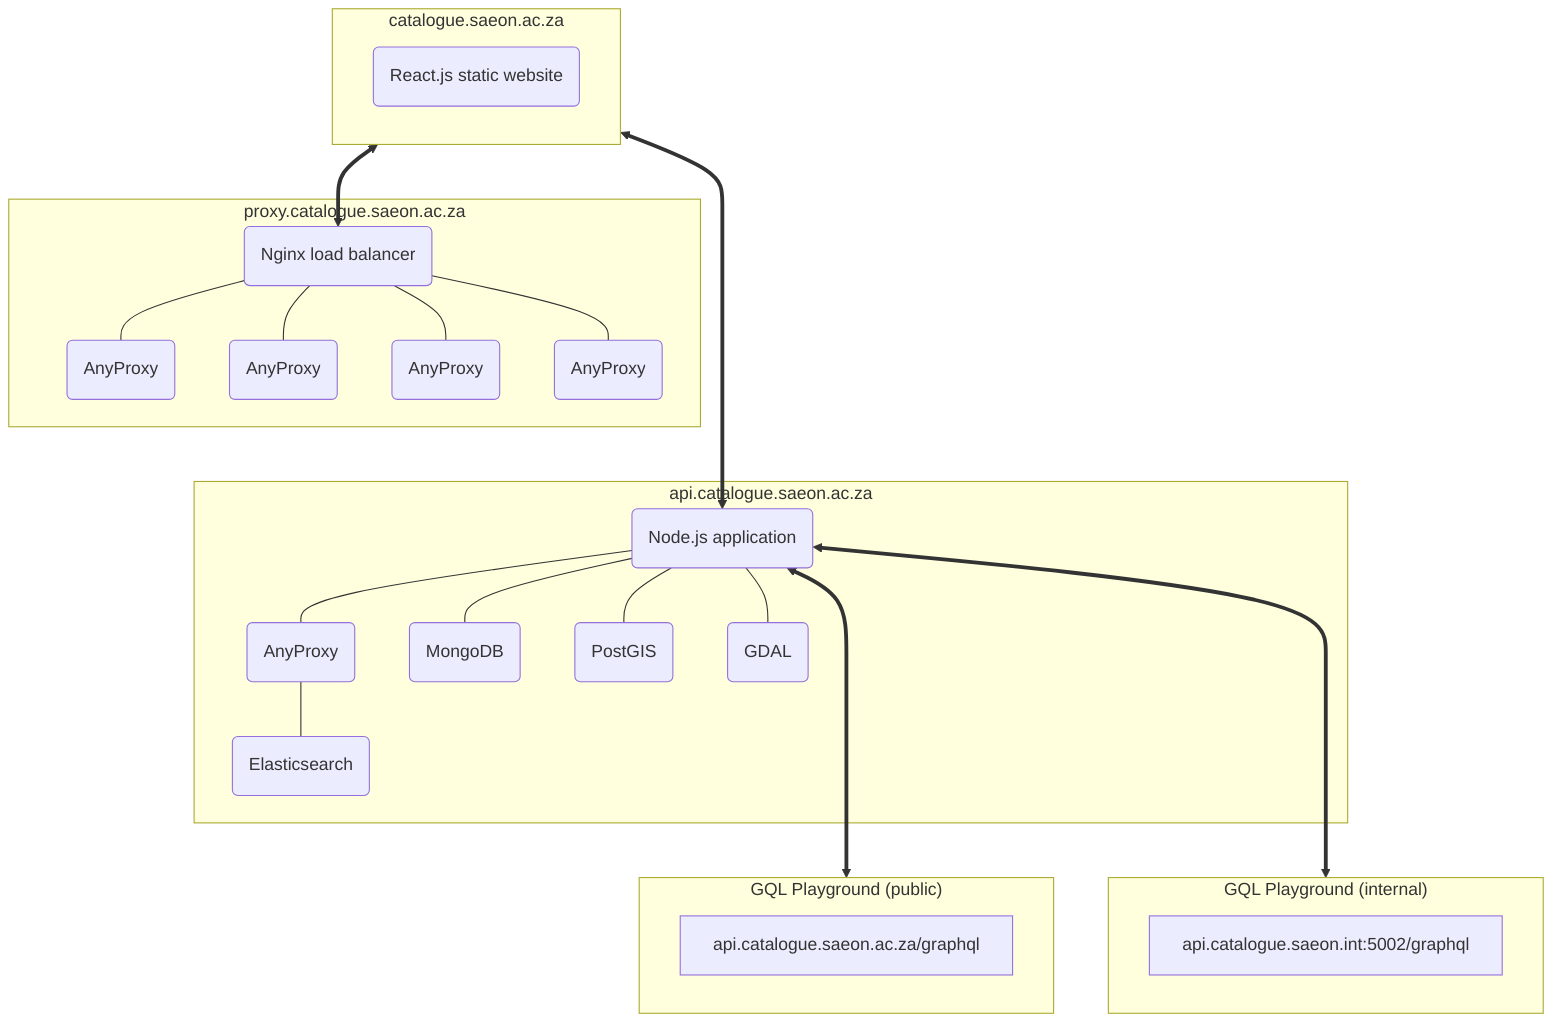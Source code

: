 flowchart TD
  subgraph client ["catalogue.saeon.ac.za"]
      _client("React.js static website")
  end

  subgraph gql_public ["GQL Playground (public)"]
    api.catalogue.saeon.ac.za/graphql
  end

subgraph gql_internal ["GQL Playground (internal)"]
    api.catalogue.saeon.int:5002/graphql
  end
  
  subgraph api ["api.catalogue.saeon.ac.za"]
      _api("Node.js application")
      _internal_proxy("AnyProxy")
      _mongo("MongoDB")
      _postgis("PostGIS")
      _gdal("GDAL")
      _elasticsearch("Elasticsearch")

      _api --- _internal_proxy
      _api --- _mongo
      _api --- _gdal
      _api --- _postgis
      _internal_proxy --- _elasticsearch
  end

  subgraph public_proxy ["proxy.catalogue.saeon.ac.za"]
      _nginx("Nginx load balancer")
      _nginx --- _proxy_2("AnyProxy")
      _nginx --- _proxy_3("AnyProxy")
      _nginx --- _proxy_4("AnyProxy")
      _nginx --- _proxy_5("AnyProxy")
  end

  _api <====> gql_public
  _api <====> gql_internal
  client <====> _api
  client <==> _nginx